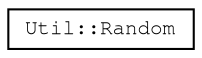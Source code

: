 digraph "Graphical Class Hierarchy"
{
 // LATEX_PDF_SIZE
  edge [fontname="FreeMono",fontsize="10",labelfontname="FreeMono",labelfontsize="10"];
  node [fontname="FreeMono",fontsize="10",shape=record];
  rankdir="LR";
  Node0 [label="Util::Random",height=0.2,width=0.4,color="black", fillcolor="white", style="filled",URL="$class_util_1_1_random.html",tooltip=" "];
}
